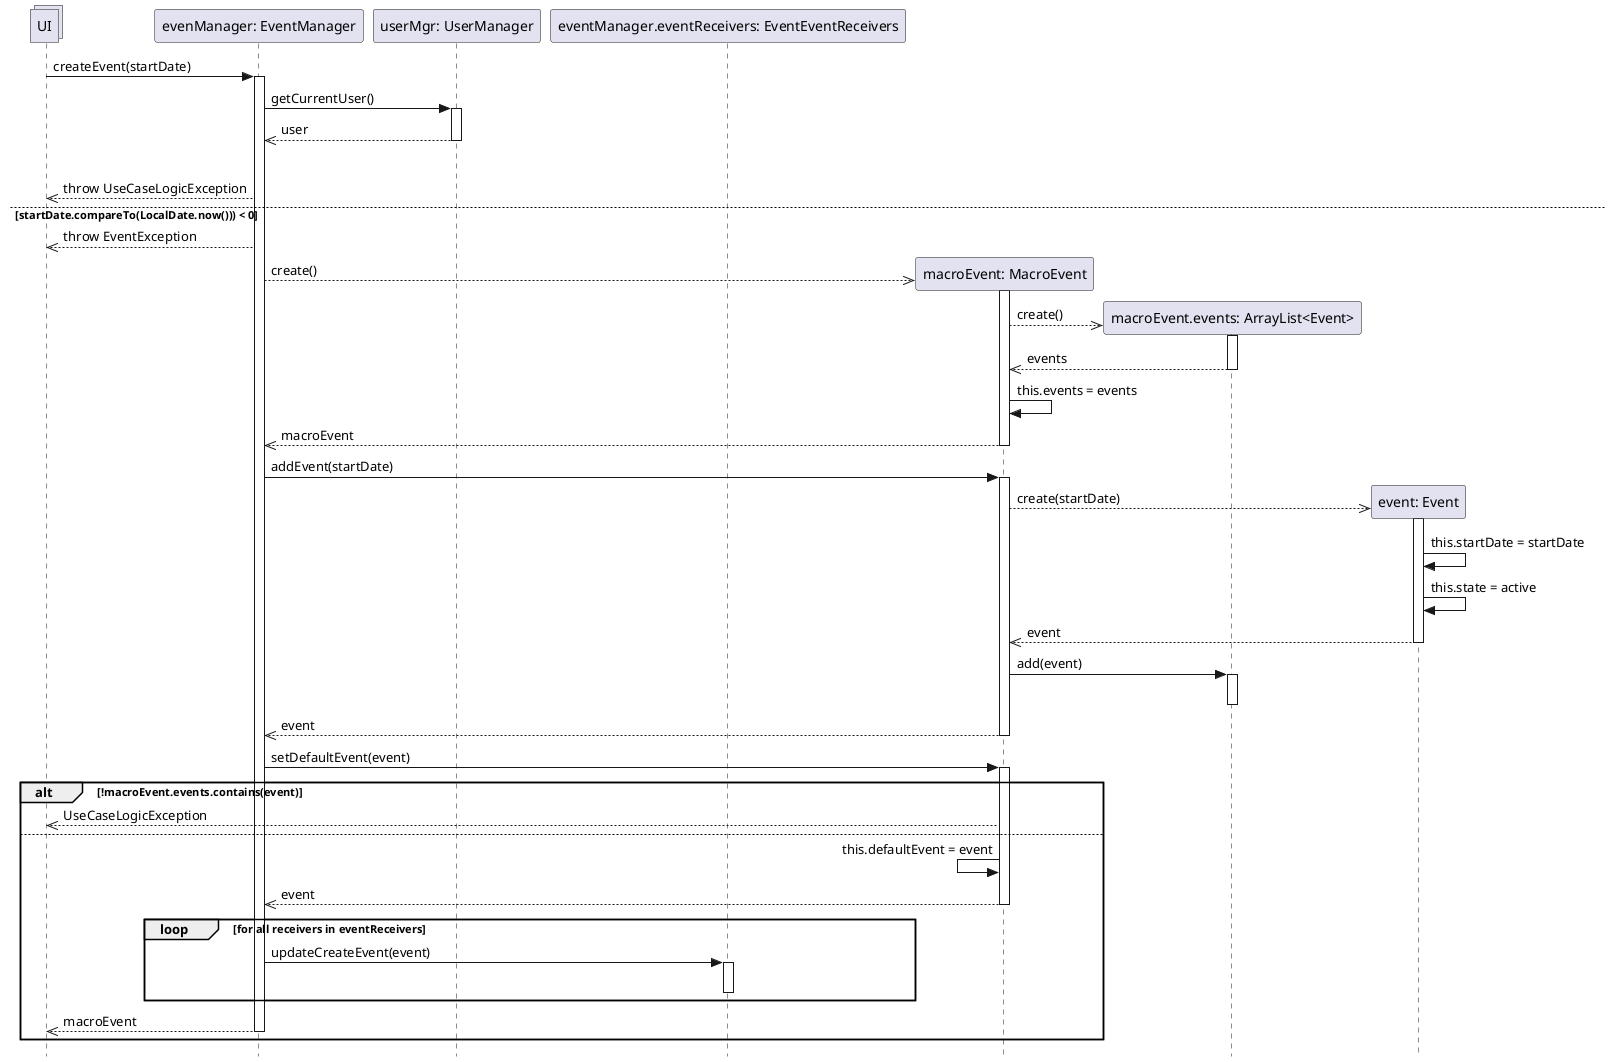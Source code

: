 @startuml
skinparam Style strictuml

collections UI
participant "evenManager: EventManager" as em
participant "userMgr: UserManager" as um
participant "eventManager.eventReceivers: EventEventReceivers" as eer

UI -> em: createEvent(startDate)
activate em
em -> um: getCurrentUser()
activate um
em <<-- um: user
deactivate um

alt !user.isOrganizer()
    UI <<-- em: throw UseCaseLogicException
else startDate.compareTo(LocalDate.now())) < 0
    UI <<-- em: throw EventException
else
    participant "macroEvent: MacroEvent" as maev
    em -->> maev **: create()
    activate maev
    participant "macroEvent.events: ArrayList<Event>" as events
    maev-->> events**:create()
    activate events
    maev <<-- events: events
    deactivate events
    maev -> maev: this.events = events
    em <<-- maev: macroEvent
    deactivate maev

    em -> maev: addEvent(startDate)
    activate maev
    participant "event: Event" as ev
    maev -->> ev **: create(startDate)
    activate ev
    ev->ev: this.startDate = startDate
    ev -> ev: this.state = active
    maev <<-- ev: event
    deactivate ev
    maev -> events: add(event)
    activate events
    deactivate events
    em <<-- maev: event
    deactivate maev


    em -> maev : setDefaultEvent(event)
    activate maev
    alt !macroEvent.events.contains(event)
    UI <<-- maev: UseCaseLogicException
    else
    maev <- maev: this.defaultEvent = event
    em <<-- maev: event
    deactivate maev
    loop for all receivers in eventReceivers
            em -> eer: updateCreateEvent(event)
            activate eer
            deactivate eer
    end

    UI <<-- em: macroEvent
    deactivate em
end

@enduml